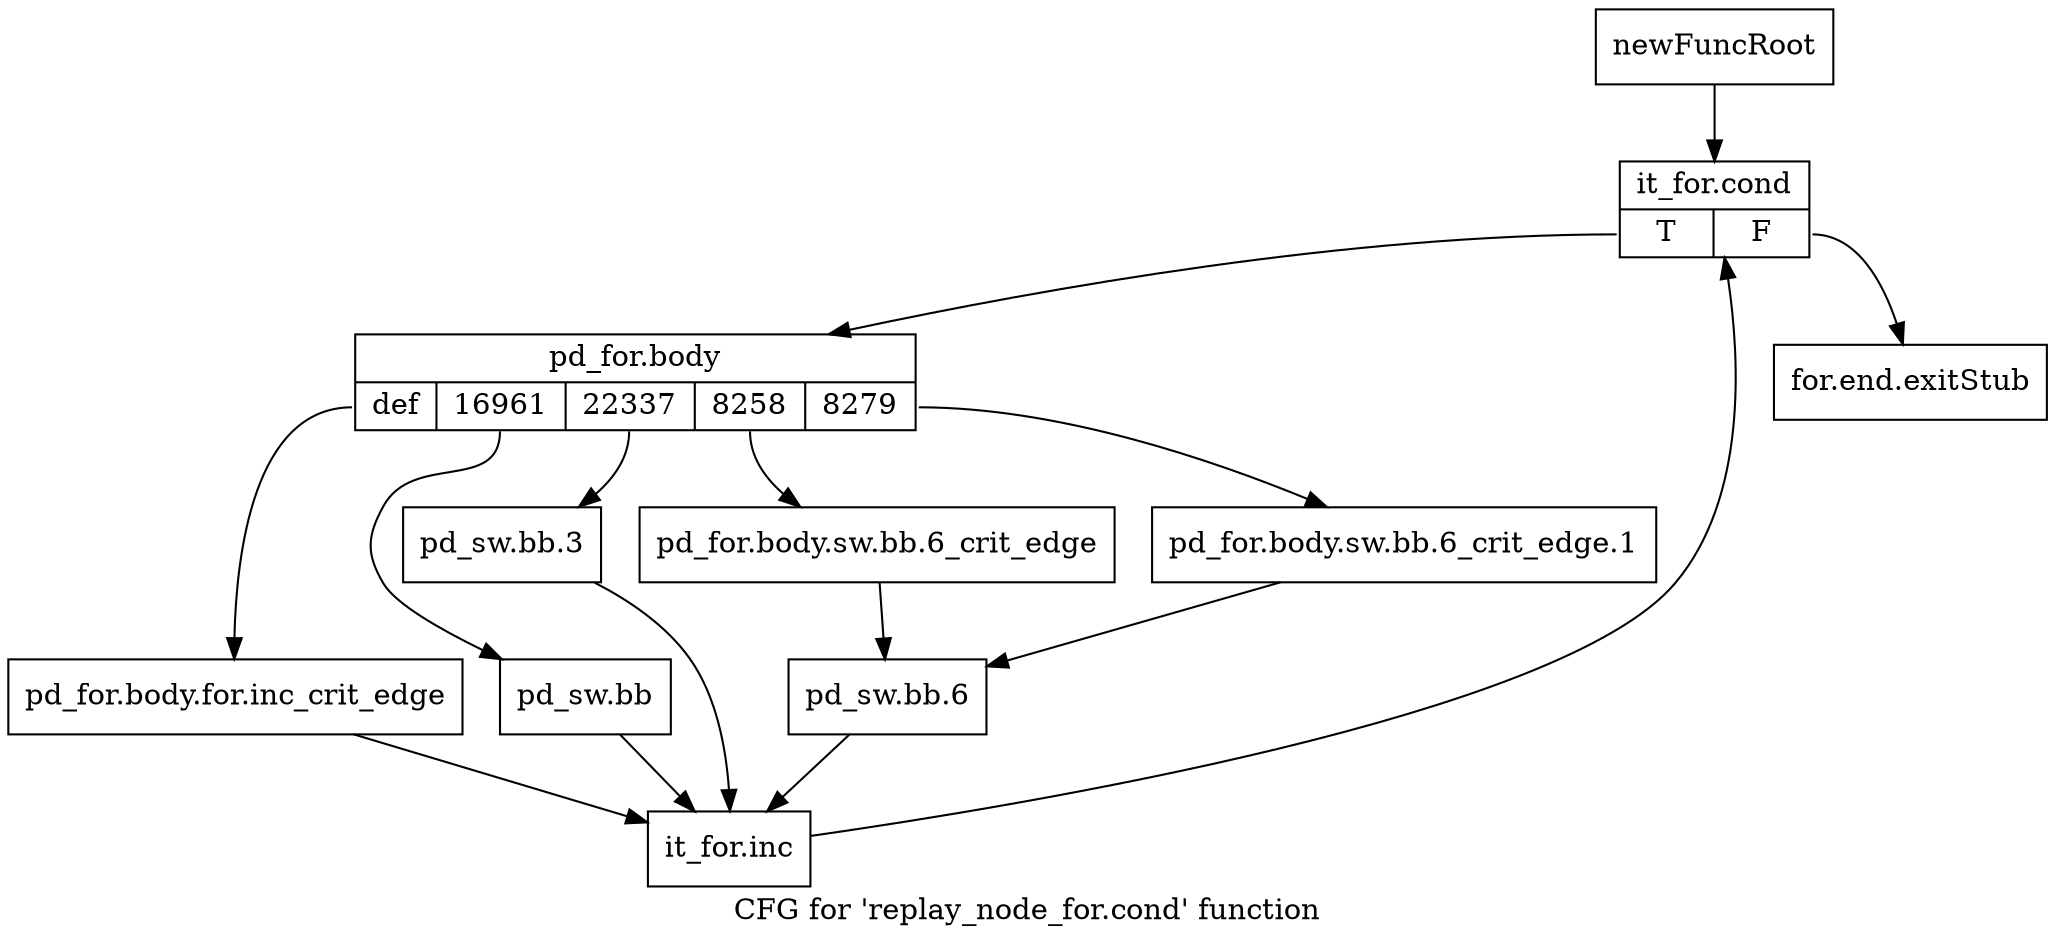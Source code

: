 digraph "CFG for 'replay_node_for.cond' function" {
	label="CFG for 'replay_node_for.cond' function";

	Node0x48558a0 [shape=record,label="{newFuncRoot}"];
	Node0x48558a0 -> Node0x4855940;
	Node0x48558f0 [shape=record,label="{for.end.exitStub}"];
	Node0x4855940 [shape=record,label="{it_for.cond|{<s0>T|<s1>F}}"];
	Node0x4855940:s0 -> Node0x4855990;
	Node0x4855940:s1 -> Node0x48558f0;
	Node0x4855990 [shape=record,label="{pd_for.body|{<s0>def|<s1>16961|<s2>22337|<s3>8258|<s4>8279}}"];
	Node0x4855990:s0 -> Node0x4855b70;
	Node0x4855990:s1 -> Node0x4855b20;
	Node0x4855990:s2 -> Node0x4855ad0;
	Node0x4855990:s3 -> Node0x4855a30;
	Node0x4855990:s4 -> Node0x48559e0;
	Node0x48559e0 [shape=record,label="{pd_for.body.sw.bb.6_crit_edge.1}"];
	Node0x48559e0 -> Node0x4855a80;
	Node0x4855a30 [shape=record,label="{pd_for.body.sw.bb.6_crit_edge}"];
	Node0x4855a30 -> Node0x4855a80;
	Node0x4855a80 [shape=record,label="{pd_sw.bb.6}"];
	Node0x4855a80 -> Node0x4855bc0;
	Node0x4855ad0 [shape=record,label="{pd_sw.bb.3}"];
	Node0x4855ad0 -> Node0x4855bc0;
	Node0x4855b20 [shape=record,label="{pd_sw.bb}"];
	Node0x4855b20 -> Node0x4855bc0;
	Node0x4855b70 [shape=record,label="{pd_for.body.for.inc_crit_edge}"];
	Node0x4855b70 -> Node0x4855bc0;
	Node0x4855bc0 [shape=record,label="{it_for.inc}"];
	Node0x4855bc0 -> Node0x4855940;
}
